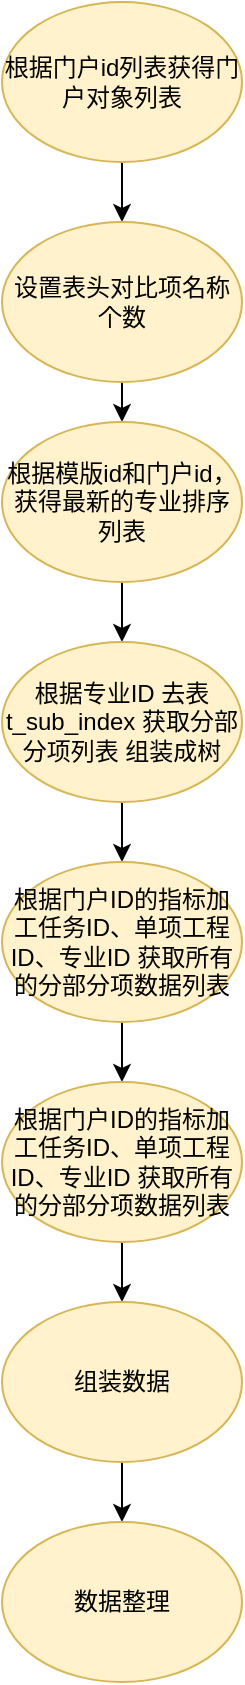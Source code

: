 <mxfile version="21.7.2" type="github">
  <diagram name="第 1 页" id="16k-655BHXCyNk4jlRoW">
    <mxGraphModel dx="1140" dy="764" grid="1" gridSize="10" guides="1" tooltips="1" connect="1" arrows="1" fold="1" page="1" pageScale="1" pageWidth="1169" pageHeight="827" math="0" shadow="0">
      <root>
        <mxCell id="0" />
        <mxCell id="1" parent="0" />
        <mxCell id="nwjvndp7hKTSoQDyt6dj-2" style="edgeStyle=orthogonalEdgeStyle;rounded=1;orthogonalLoop=1;jettySize=auto;html=1;entryX=0.5;entryY=0;entryDx=0;entryDy=0;" edge="1" parent="1" source="nwjvndp7hKTSoQDyt6dj-1" target="nwjvndp7hKTSoQDyt6dj-3">
          <mxGeometry relative="1" as="geometry">
            <mxPoint x="300" y="220" as="targetPoint" />
          </mxGeometry>
        </mxCell>
        <mxCell id="nwjvndp7hKTSoQDyt6dj-1" value="根据门户id列表获得门户对象列表" style="ellipse;whiteSpace=wrap;html=1;rounded=1;fillColor=#fff2cc;strokeColor=#d6b656;" vertex="1" parent="1">
          <mxGeometry x="240" y="80" width="120" height="80" as="geometry" />
        </mxCell>
        <mxCell id="nwjvndp7hKTSoQDyt6dj-4" style="edgeStyle=orthogonalEdgeStyle;rounded=1;orthogonalLoop=1;jettySize=auto;html=1;entryX=0.5;entryY=0;entryDx=0;entryDy=0;" edge="1" parent="1" source="nwjvndp7hKTSoQDyt6dj-3" target="nwjvndp7hKTSoQDyt6dj-5">
          <mxGeometry relative="1" as="geometry">
            <mxPoint x="300" y="360" as="targetPoint" />
          </mxGeometry>
        </mxCell>
        <mxCell id="nwjvndp7hKTSoQDyt6dj-3" value="设置表头对比项名称个数" style="ellipse;whiteSpace=wrap;html=1;rounded=1;fillColor=#fff2cc;strokeColor=#d6b656;" vertex="1" parent="1">
          <mxGeometry x="240" y="190" width="120" height="80" as="geometry" />
        </mxCell>
        <mxCell id="SwWsapXYVksgjuBfi8HX-3" style="edgeStyle=orthogonalEdgeStyle;rounded=1;orthogonalLoop=1;jettySize=auto;html=1;entryX=0.5;entryY=0;entryDx=0;entryDy=0;" edge="1" parent="1" source="nwjvndp7hKTSoQDyt6dj-5" target="SwWsapXYVksgjuBfi8HX-6">
          <mxGeometry relative="1" as="geometry">
            <mxPoint x="300" y="430" as="targetPoint" />
          </mxGeometry>
        </mxCell>
        <mxCell id="nwjvndp7hKTSoQDyt6dj-5" value="根据模版id和门户id，获得最新的专业排序列表" style="ellipse;whiteSpace=wrap;html=1;rounded=1;fillColor=#fff2cc;strokeColor=#d6b656;" vertex="1" parent="1">
          <mxGeometry x="240" y="290" width="120" height="80" as="geometry" />
        </mxCell>
        <mxCell id="SwWsapXYVksgjuBfi8HX-10" style="edgeStyle=orthogonalEdgeStyle;rounded=0;orthogonalLoop=1;jettySize=auto;html=1;" edge="1" parent="1" source="SwWsapXYVksgjuBfi8HX-6" target="SwWsapXYVksgjuBfi8HX-8">
          <mxGeometry relative="1" as="geometry" />
        </mxCell>
        <mxCell id="SwWsapXYVksgjuBfi8HX-6" value="根据专业ID 去表 t_sub_index 获取分部分项列表 组装成树" style="ellipse;whiteSpace=wrap;html=1;rounded=1;fillColor=#fff2cc;strokeColor=#d6b656;" vertex="1" parent="1">
          <mxGeometry x="240" y="400" width="120" height="80" as="geometry" />
        </mxCell>
        <mxCell id="SwWsapXYVksgjuBfi8HX-11" style="edgeStyle=orthogonalEdgeStyle;rounded=0;orthogonalLoop=1;jettySize=auto;html=1;entryX=0.5;entryY=0;entryDx=0;entryDy=0;" edge="1" parent="1" source="SwWsapXYVksgjuBfi8HX-8" target="SwWsapXYVksgjuBfi8HX-12">
          <mxGeometry relative="1" as="geometry">
            <mxPoint x="300" y="620" as="targetPoint" />
          </mxGeometry>
        </mxCell>
        <mxCell id="SwWsapXYVksgjuBfi8HX-8" value="根据门户ID的指标加工任务ID、单项工程ID、专业ID 获取所有的分部分项数据列表" style="ellipse;whiteSpace=wrap;html=1;rounded=1;fillColor=#fff2cc;strokeColor=#d6b656;" vertex="1" parent="1">
          <mxGeometry x="240" y="510" width="120" height="80" as="geometry" />
        </mxCell>
        <mxCell id="SwWsapXYVksgjuBfi8HX-13" style="edgeStyle=orthogonalEdgeStyle;rounded=0;orthogonalLoop=1;jettySize=auto;html=1;entryX=0.5;entryY=0;entryDx=0;entryDy=0;" edge="1" parent="1" source="SwWsapXYVksgjuBfi8HX-12" target="SwWsapXYVksgjuBfi8HX-14">
          <mxGeometry relative="1" as="geometry">
            <mxPoint x="300" y="740" as="targetPoint" />
          </mxGeometry>
        </mxCell>
        <mxCell id="SwWsapXYVksgjuBfi8HX-12" value="根据门户ID的指标加工任务ID、单项工程ID、专业ID 获取所有的分部分项数据列表" style="ellipse;whiteSpace=wrap;html=1;rounded=1;fillColor=#fff2cc;strokeColor=#d6b656;" vertex="1" parent="1">
          <mxGeometry x="240" y="620" width="120" height="80" as="geometry" />
        </mxCell>
        <mxCell id="SwWsapXYVksgjuBfi8HX-15" style="edgeStyle=orthogonalEdgeStyle;rounded=0;orthogonalLoop=1;jettySize=auto;html=1;entryX=0.5;entryY=0;entryDx=0;entryDy=0;" edge="1" parent="1" source="SwWsapXYVksgjuBfi8HX-14" target="SwWsapXYVksgjuBfi8HX-16">
          <mxGeometry relative="1" as="geometry">
            <mxPoint x="300" y="840" as="targetPoint" />
          </mxGeometry>
        </mxCell>
        <mxCell id="SwWsapXYVksgjuBfi8HX-14" value="组装数据" style="ellipse;whiteSpace=wrap;html=1;rounded=1;fillColor=#fff2cc;strokeColor=#d6b656;" vertex="1" parent="1">
          <mxGeometry x="240" y="730" width="120" height="80" as="geometry" />
        </mxCell>
        <mxCell id="SwWsapXYVksgjuBfi8HX-16" value="数据整理" style="ellipse;whiteSpace=wrap;html=1;rounded=1;fillColor=#fff2cc;strokeColor=#d6b656;" vertex="1" parent="1">
          <mxGeometry x="240" y="840" width="120" height="80" as="geometry" />
        </mxCell>
      </root>
    </mxGraphModel>
  </diagram>
</mxfile>
